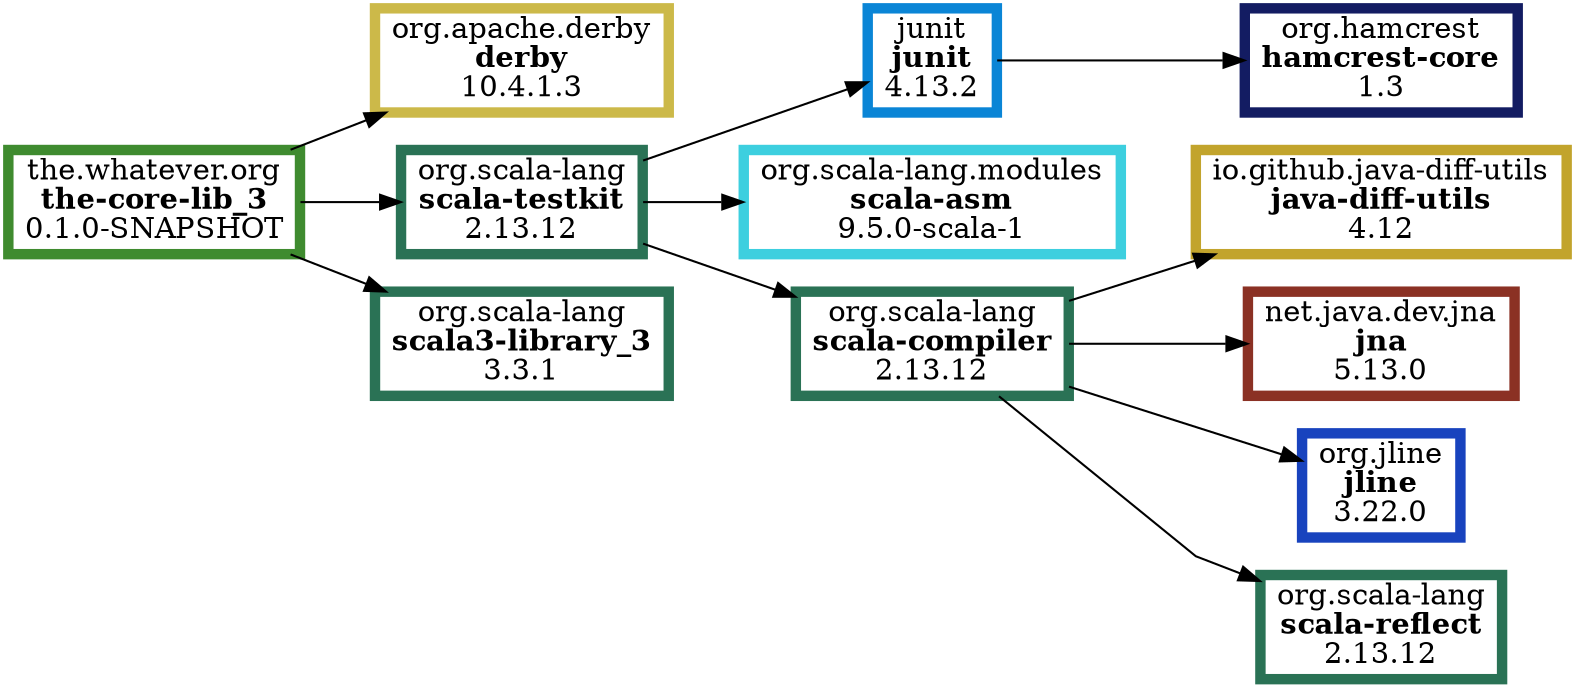 digraph "dependency-graph" {
    graph[rankdir="LR"; splines=polyline]
    edge [
        arrowtail="none"
    ]
    "io.github.java-diff-utils:java-diff-utils:4.12"[shape=box label=<io.github.java-diff-utils<BR/><B>java-diff-utils</B><BR/>4.12> style="" penwidth="5" color="#C2A42C"]
    "junit:junit:4.13.2"[shape=box label=<junit<BR/><B>junit</B><BR/>4.13.2> style="" penwidth="5" color="#0A85D6"]
    "net.java.dev.jna:jna:5.13.0"[shape=box label=<net.java.dev.jna<BR/><B>jna</B><BR/>5.13.0> style="" penwidth="5" color="#8B3124"]
    "org.apache.derby:derby:10.4.1.3"[shape=box label=<org.apache.derby<BR/><B>derby</B><BR/>10.4.1.3> style="" penwidth="5" color="#CCB949"]
    "org.hamcrest:hamcrest-core:1.3"[shape=box label=<org.hamcrest<BR/><B>hamcrest-core</B><BR/>1.3> style="" penwidth="5" color="#131C62"]
    "org.jline:jline:3.22.0"[shape=box label=<org.jline<BR/><B>jline</B><BR/>3.22.0> style="" penwidth="5" color="#1843BE"]
    "org.scala-lang.modules:scala-asm:9.5.0-scala-1"[shape=box label=<org.scala-lang.modules<BR/><B>scala-asm</B><BR/>9.5.0-scala-1> style="" penwidth="5" color="#3DCFDF"]
    "org.scala-lang:scala-compiler:2.13.12"[shape=box label=<org.scala-lang<BR/><B>scala-compiler</B><BR/>2.13.12> style="" penwidth="5" color="#2A7255"]
    "org.scala-lang:scala-reflect:2.13.12"[shape=box label=<org.scala-lang<BR/><B>scala-reflect</B><BR/>2.13.12> style="" penwidth="5" color="#2A7255"]
    "org.scala-lang:scala-testkit:2.13.12"[shape=box label=<org.scala-lang<BR/><B>scala-testkit</B><BR/>2.13.12> style="" penwidth="5" color="#2A7255"]
    "org.scala-lang:scala3-library_3:3.3.1"[shape=box label=<org.scala-lang<BR/><B>scala3-library_3</B><BR/>3.3.1> style="" penwidth="5" color="#2A7255"]
    "the.whatever.org:the-core-lib_3:0.1.0-SNAPSHOT"[shape=box label=<the.whatever.org<BR/><B>the-core-lib_3</B><BR/>0.1.0-SNAPSHOT> style="" penwidth="5" color="#3F8B2F"]
    "junit:junit:4.13.2" -> "org.hamcrest:hamcrest-core:1.3"
    "org.scala-lang:scala-compiler:2.13.12" -> "io.github.java-diff-utils:java-diff-utils:4.12"
    "org.scala-lang:scala-compiler:2.13.12" -> "net.java.dev.jna:jna:5.13.0"
    "org.scala-lang:scala-compiler:2.13.12" -> "org.jline:jline:3.22.0"
    "org.scala-lang:scala-compiler:2.13.12" -> "org.scala-lang:scala-reflect:2.13.12"
    "org.scala-lang:scala-testkit:2.13.12" -> "junit:junit:4.13.2"
    "org.scala-lang:scala-testkit:2.13.12" -> "org.scala-lang.modules:scala-asm:9.5.0-scala-1"
    "org.scala-lang:scala-testkit:2.13.12" -> "org.scala-lang:scala-compiler:2.13.12"
    "the.whatever.org:the-core-lib_3:0.1.0-SNAPSHOT" -> "org.apache.derby:derby:10.4.1.3"
    "the.whatever.org:the-core-lib_3:0.1.0-SNAPSHOT" -> "org.scala-lang:scala-testkit:2.13.12"
    "the.whatever.org:the-core-lib_3:0.1.0-SNAPSHOT" -> "org.scala-lang:scala3-library_3:3.3.1"
}